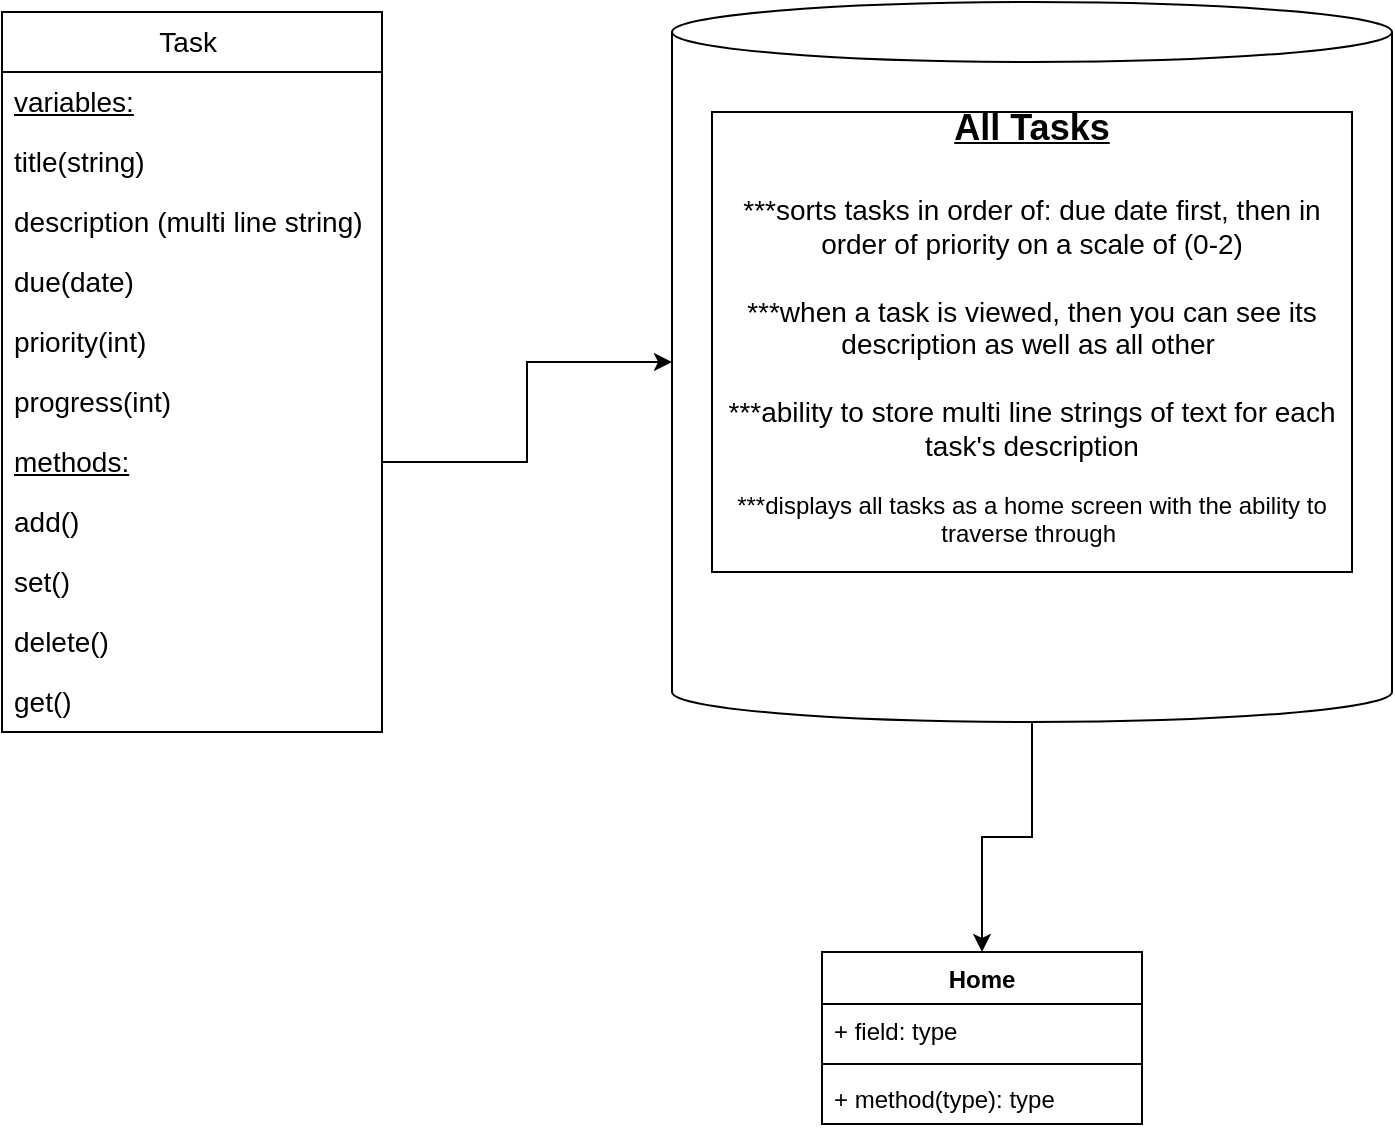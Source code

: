 <mxfile version="21.0.6" type="github">
  <diagram id="7bwQp1ZC_OXJenUZEJ0d" name="Page-1">
    <mxGraphModel dx="797" dy="895" grid="1" gridSize="10" guides="1" tooltips="1" connect="1" arrows="1" fold="1" page="1" pageScale="1" pageWidth="850" pageHeight="1100" math="0" shadow="0">
      <root>
        <mxCell id="0" />
        <mxCell id="1" parent="0" />
        <mxCell id="UlOduIGSodu-XRL859O8-53" style="edgeStyle=orthogonalEdgeStyle;rounded=0;orthogonalLoop=1;jettySize=auto;html=1;entryX=0.5;entryY=0;entryDx=0;entryDy=0;" edge="1" parent="1" source="UlOduIGSodu-XRL859O8-43" target="UlOduIGSodu-XRL859O8-48">
          <mxGeometry relative="1" as="geometry" />
        </mxCell>
        <mxCell id="UlOduIGSodu-XRL859O8-43" value="" style="shape=cylinder3;whiteSpace=wrap;html=1;boundedLbl=1;backgroundOutline=1;size=15;" vertex="1" parent="1">
          <mxGeometry x="1245" y="35" width="360" height="360" as="geometry" />
        </mxCell>
        <mxCell id="UlOduIGSodu-XRL859O8-9" value="Task&amp;nbsp;" style="swimlane;fontStyle=0;childLayout=stackLayout;horizontal=1;startSize=30;horizontalStack=0;resizeParent=1;resizeParentMax=0;resizeLast=0;collapsible=1;marginBottom=0;whiteSpace=wrap;html=1;fontSize=14;" vertex="1" parent="1">
          <mxGeometry x="910" y="40" width="190" height="360" as="geometry" />
        </mxCell>
        <mxCell id="UlOduIGSodu-XRL859O8-10" value="&lt;u style=&quot;font-size: 14px;&quot;&gt;&lt;font style=&quot;font-size: 14px;&quot;&gt;variables:&lt;/font&gt;&lt;/u&gt;" style="text;strokeColor=none;fillColor=none;align=left;verticalAlign=middle;spacingLeft=4;spacingRight=4;overflow=hidden;points=[[0,0.5],[1,0.5]];portConstraint=eastwest;rotatable=0;whiteSpace=wrap;html=1;fontSize=14;" vertex="1" parent="UlOduIGSodu-XRL859O8-9">
          <mxGeometry y="30" width="190" height="30" as="geometry" />
        </mxCell>
        <mxCell id="UlOduIGSodu-XRL859O8-47" value="title(string)" style="text;strokeColor=none;fillColor=none;align=left;verticalAlign=middle;spacingLeft=4;spacingRight=4;overflow=hidden;points=[[0,0.5],[1,0.5]];portConstraint=eastwest;rotatable=0;whiteSpace=wrap;html=1;fontSize=14;" vertex="1" parent="UlOduIGSodu-XRL859O8-9">
          <mxGeometry y="60" width="190" height="30" as="geometry" />
        </mxCell>
        <mxCell id="UlOduIGSodu-XRL859O8-11" value="&lt;font style=&quot;font-size: 14px;&quot;&gt;description (multi line string)&lt;/font&gt;" style="text;strokeColor=none;fillColor=none;align=left;verticalAlign=middle;spacingLeft=4;spacingRight=4;overflow=hidden;points=[[0,0.5],[1,0.5]];portConstraint=eastwest;rotatable=0;whiteSpace=wrap;html=1;fontSize=14;" vertex="1" parent="UlOduIGSodu-XRL859O8-9">
          <mxGeometry y="90" width="190" height="30" as="geometry" />
        </mxCell>
        <mxCell id="UlOduIGSodu-XRL859O8-12" value="&lt;font style=&quot;font-size: 14px;&quot;&gt;due(date)&lt;/font&gt;" style="text;strokeColor=none;fillColor=none;align=left;verticalAlign=middle;spacingLeft=4;spacingRight=4;overflow=hidden;points=[[0,0.5],[1,0.5]];portConstraint=eastwest;rotatable=0;whiteSpace=wrap;html=1;fontSize=14;" vertex="1" parent="UlOduIGSodu-XRL859O8-9">
          <mxGeometry y="120" width="190" height="30" as="geometry" />
        </mxCell>
        <mxCell id="UlOduIGSodu-XRL859O8-13" value="priority(int)" style="text;strokeColor=none;fillColor=none;align=left;verticalAlign=middle;spacingLeft=4;spacingRight=4;overflow=hidden;points=[[0,0.5],[1,0.5]];portConstraint=eastwest;rotatable=0;whiteSpace=wrap;html=1;fontSize=14;" vertex="1" parent="UlOduIGSodu-XRL859O8-9">
          <mxGeometry y="150" width="190" height="30" as="geometry" />
        </mxCell>
        <mxCell id="UlOduIGSodu-XRL859O8-18" value="progress(int)" style="text;strokeColor=none;fillColor=none;align=left;verticalAlign=middle;spacingLeft=4;spacingRight=4;overflow=hidden;points=[[0,0.5],[1,0.5]];portConstraint=eastwest;rotatable=0;whiteSpace=wrap;html=1;fontSize=14;" vertex="1" parent="UlOduIGSodu-XRL859O8-9">
          <mxGeometry y="180" width="190" height="30" as="geometry" />
        </mxCell>
        <mxCell id="UlOduIGSodu-XRL859O8-19" value="&lt;u style=&quot;font-size: 14px;&quot;&gt;methods:&lt;/u&gt;" style="text;strokeColor=none;fillColor=none;align=left;verticalAlign=middle;spacingLeft=4;spacingRight=4;overflow=hidden;points=[[0,0.5],[1,0.5]];portConstraint=eastwest;rotatable=0;whiteSpace=wrap;html=1;fontSize=14;" vertex="1" parent="UlOduIGSodu-XRL859O8-9">
          <mxGeometry y="210" width="190" height="30" as="geometry" />
        </mxCell>
        <mxCell id="UlOduIGSodu-XRL859O8-22" value="add()" style="text;strokeColor=none;fillColor=none;align=left;verticalAlign=middle;spacingLeft=4;spacingRight=4;overflow=hidden;points=[[0,0.5],[1,0.5]];portConstraint=eastwest;rotatable=0;whiteSpace=wrap;html=1;fontSize=14;" vertex="1" parent="UlOduIGSodu-XRL859O8-9">
          <mxGeometry y="240" width="190" height="30" as="geometry" />
        </mxCell>
        <mxCell id="UlOduIGSodu-XRL859O8-21" value="set()" style="text;strokeColor=none;fillColor=none;align=left;verticalAlign=middle;spacingLeft=4;spacingRight=4;overflow=hidden;points=[[0,0.5],[1,0.5]];portConstraint=eastwest;rotatable=0;whiteSpace=wrap;html=1;fontSize=14;" vertex="1" parent="UlOduIGSodu-XRL859O8-9">
          <mxGeometry y="270" width="190" height="30" as="geometry" />
        </mxCell>
        <mxCell id="UlOduIGSodu-XRL859O8-20" value="delete()" style="text;strokeColor=none;fillColor=none;align=left;verticalAlign=middle;spacingLeft=4;spacingRight=4;overflow=hidden;points=[[0,0.5],[1,0.5]];portConstraint=eastwest;rotatable=0;whiteSpace=wrap;html=1;fontSize=14;" vertex="1" parent="UlOduIGSodu-XRL859O8-9">
          <mxGeometry y="300" width="190" height="30" as="geometry" />
        </mxCell>
        <mxCell id="UlOduIGSodu-XRL859O8-24" value="get()" style="text;strokeColor=none;fillColor=none;align=left;verticalAlign=middle;spacingLeft=4;spacingRight=4;overflow=hidden;points=[[0,0.5],[1,0.5]];portConstraint=eastwest;rotatable=0;whiteSpace=wrap;html=1;fontSize=14;" vertex="1" parent="UlOduIGSodu-XRL859O8-9">
          <mxGeometry y="330" width="190" height="30" as="geometry" />
        </mxCell>
        <mxCell id="UlOduIGSodu-XRL859O8-33" style="edgeStyle=orthogonalEdgeStyle;rounded=0;orthogonalLoop=1;jettySize=auto;html=1;entryX=0;entryY=0.5;entryDx=0;entryDy=0;entryPerimeter=0;" edge="1" parent="1" source="UlOduIGSodu-XRL859O8-19" target="UlOduIGSodu-XRL859O8-43">
          <mxGeometry relative="1" as="geometry" />
        </mxCell>
        <mxCell id="UlOduIGSodu-XRL859O8-27" value="&lt;b&gt;&lt;font style=&quot;font-size: 18px;&quot;&gt;&lt;u&gt;All Tasks&lt;br&gt;&lt;br&gt;&lt;/u&gt;&lt;/font&gt;&lt;/b&gt;&lt;font style=&quot;font-size: 14px;&quot;&gt;***sorts tasks in order of: due date first, then in order of priority on a scale of (0-2)&lt;br&gt;&lt;br&gt;***when a task is viewed, then you can see its description as well as all other&amp;nbsp;&lt;br&gt;&lt;br&gt;***ability to store multi line strings of text for each task&#39;s description&lt;br&gt;&lt;/font&gt;&lt;br&gt;***displays all tasks as a home screen with the ability to traverse through&amp;nbsp;&lt;br&gt;&lt;br&gt;" style="html=1;whiteSpace=wrap;" vertex="1" parent="1">
          <mxGeometry x="1265" y="90" width="320" height="230" as="geometry" />
        </mxCell>
        <mxCell id="UlOduIGSodu-XRL859O8-48" value="Home" style="swimlane;fontStyle=1;align=center;verticalAlign=top;childLayout=stackLayout;horizontal=1;startSize=26;horizontalStack=0;resizeParent=1;resizeParentMax=0;resizeLast=0;collapsible=1;marginBottom=0;whiteSpace=wrap;html=1;" vertex="1" parent="1">
          <mxGeometry x="1320" y="510" width="160" height="86" as="geometry" />
        </mxCell>
        <mxCell id="UlOduIGSodu-XRL859O8-49" value="+ field: type" style="text;strokeColor=none;fillColor=none;align=left;verticalAlign=top;spacingLeft=4;spacingRight=4;overflow=hidden;rotatable=0;points=[[0,0.5],[1,0.5]];portConstraint=eastwest;whiteSpace=wrap;html=1;" vertex="1" parent="UlOduIGSodu-XRL859O8-48">
          <mxGeometry y="26" width="160" height="26" as="geometry" />
        </mxCell>
        <mxCell id="UlOduIGSodu-XRL859O8-50" value="" style="line;strokeWidth=1;fillColor=none;align=left;verticalAlign=middle;spacingTop=-1;spacingLeft=3;spacingRight=3;rotatable=0;labelPosition=right;points=[];portConstraint=eastwest;strokeColor=inherit;" vertex="1" parent="UlOduIGSodu-XRL859O8-48">
          <mxGeometry y="52" width="160" height="8" as="geometry" />
        </mxCell>
        <mxCell id="UlOduIGSodu-XRL859O8-51" value="+ method(type): type" style="text;strokeColor=none;fillColor=none;align=left;verticalAlign=top;spacingLeft=4;spacingRight=4;overflow=hidden;rotatable=0;points=[[0,0.5],[1,0.5]];portConstraint=eastwest;whiteSpace=wrap;html=1;" vertex="1" parent="UlOduIGSodu-XRL859O8-48">
          <mxGeometry y="60" width="160" height="26" as="geometry" />
        </mxCell>
      </root>
    </mxGraphModel>
  </diagram>
</mxfile>
